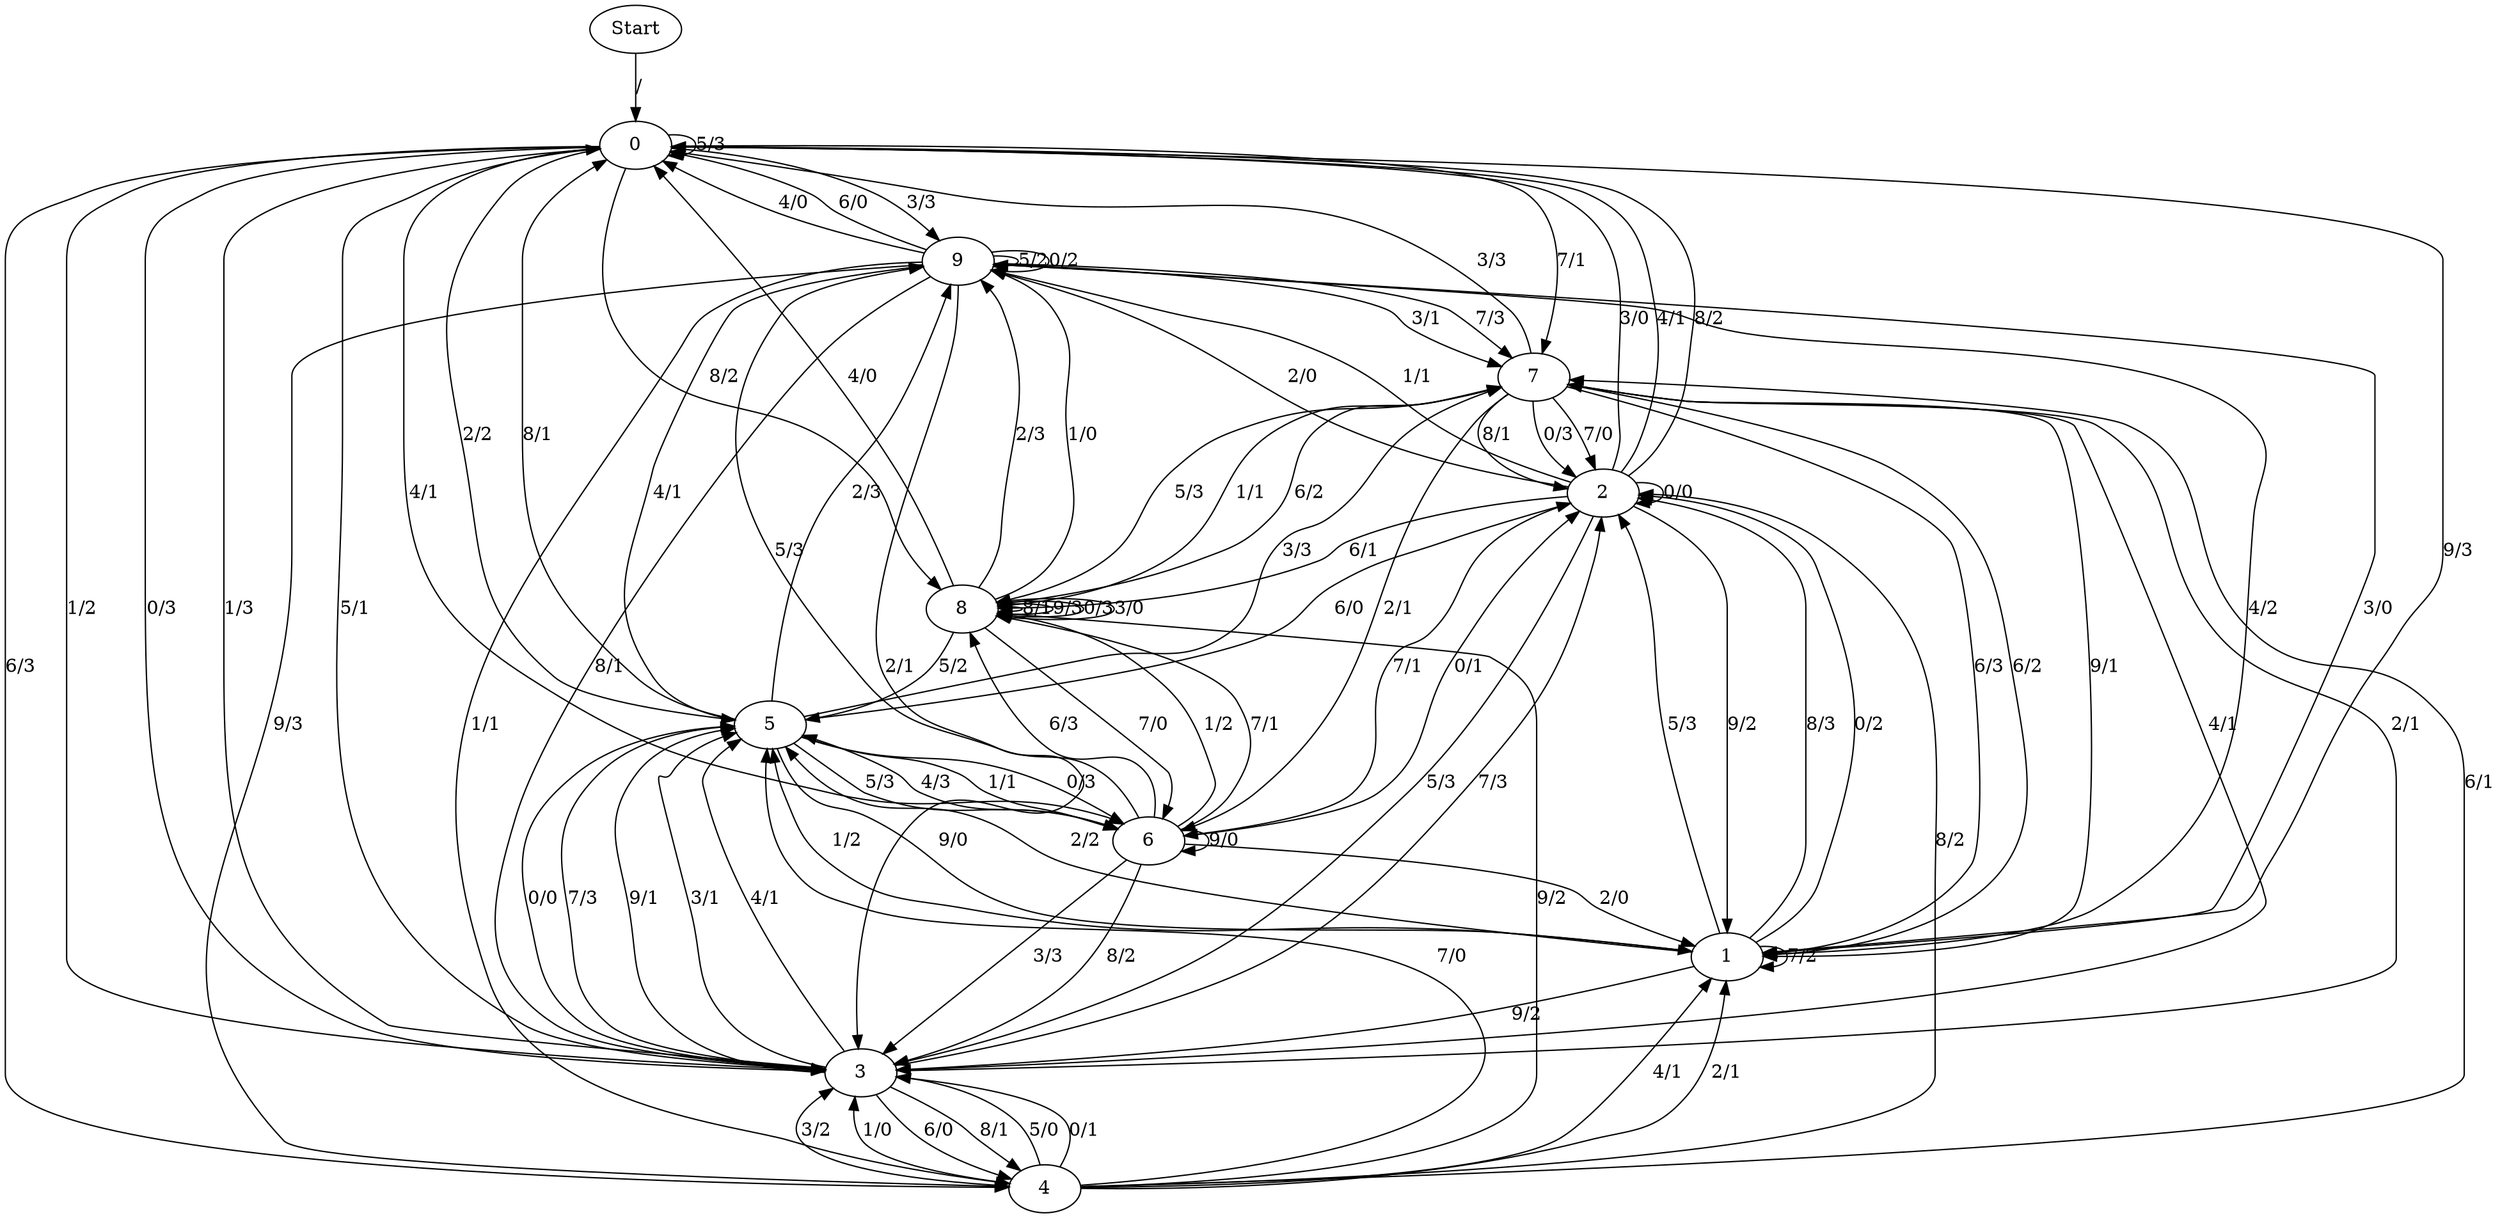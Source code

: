digraph {
	Start -> 0 [label="/"]
	0 -> 0 [label="5/3"]
	0 -> 9 [label="3/3"]
	0 -> 4 [label="6/3"]
	0 -> 3 [label="1/2"]
	0 -> 1 [label="9/3"]
	0 -> 3 [label="0/3"]
	0 -> 6 [label="4/1"]
	0 -> 5 [label="2/2"]
	0 -> 7 [label="7/1"]
	0 -> 8 [label="8/2"]
	2 -> 9 [label="2/0"]
	2 -> 6 [label="7/1"]
	2 -> 0 [label="3/0"]
	2 -> 3 [label="5/3"]
	2 -> 8 [label="6/1"]
	2 -> 0 [label="4/1"]
	2 -> 9 [label="1/1"]
	2 -> 0 [label="8/2"]
	2 -> 1 [label="9/2"]
	2 -> 2 [label="0/0"]
	4 -> 1 [label="4/1"]
	4 -> 3 [label="5/0"]
	4 -> 3 [label="0/1"]
	4 -> 3 [label="3/2"]
	4 -> 3 [label="1/0"]
	4 -> 7 [label="6/1"]
	4 -> 5 [label="7/0"]
	4 -> 1 [label="2/1"]
	4 -> 8 [label="9/2"]
	4 -> 2 [label="8/2"]
	5 -> 6 [label="5/3"]
	5 -> 7 [label="3/3"]
	5 -> 1 [label="9/0"]
	5 -> 6 [label="1/1"]
	5 -> 3 [label="7/3"]
	5 -> 6 [label="0/3"]
	5 -> 0 [label="8/1"]
	5 -> 2 [label="6/0"]
	5 -> 9 [label="4/1"]
	5 -> 9 [label="2/3"]
	9 -> 4 [label="9/3"]
	9 -> 7 [label="7/3"]
	9 -> 3 [label="8/1"]
	9 -> 0 [label="4/0"]
	9 -> 9 [label="5/2"]
	9 -> 4 [label="1/1"]
	9 -> 3 [label="2/1"]
	9 -> 9 [label="0/2"]
	9 -> 0 [label="6/0"]
	9 -> 7 [label="3/1"]
	7 -> 1 [label="6/3"]
	7 -> 8 [label="1/1"]
	7 -> 3 [label="4/1"]
	7 -> 2 [label="8/1"]
	7 -> 6 [label="2/1"]
	7 -> 8 [label="5/3"]
	7 -> 1 [label="9/1"]
	7 -> 0 [label="3/3"]
	7 -> 2 [label="0/3"]
	7 -> 2 [label="7/0"]
	6 -> 5 [label="4/3"]
	6 -> 1 [label="2/0"]
	6 -> 2 [label="0/1"]
	6 -> 3 [label="3/3"]
	6 -> 8 [label="1/2"]
	6 -> 9 [label="5/3"]
	6 -> 8 [label="7/1"]
	6 -> 8 [label="6/3"]
	6 -> 3 [label="8/2"]
	6 -> 6 [label="9/0"]
	1 -> 5 [label="2/2"]
	1 -> 2 [label="8/3"]
	1 -> 2 [label="0/2"]
	1 -> 5 [label="1/2"]
	1 -> 1 [label="7/2"]
	1 -> 9 [label="3/0"]
	1 -> 7 [label="6/2"]
	1 -> 2 [label="5/3"]
	1 -> 9 [label="4/2"]
	1 -> 3 [label="9/2"]
	3 -> 0 [label="1/3"]
	3 -> 2 [label="7/3"]
	3 -> 5 [label="9/1"]
	3 -> 0 [label="5/1"]
	3 -> 4 [label="6/0"]
	3 -> 5 [label="3/1"]
	3 -> 5 [label="4/1"]
	3 -> 5 [label="0/0"]
	3 -> 7 [label="2/1"]
	3 -> 4 [label="8/1"]
	8 -> 7 [label="6/2"]
	8 -> 8 [label="8/1"]
	8 -> 9 [label="1/0"]
	8 -> 8 [label="9/3"]
	8 -> 9 [label="2/3"]
	8 -> 0 [label="4/0"]
	8 -> 6 [label="7/0"]
	8 -> 5 [label="5/2"]
	8 -> 8 [label="0/3"]
	8 -> 8 [label="3/0"]
}